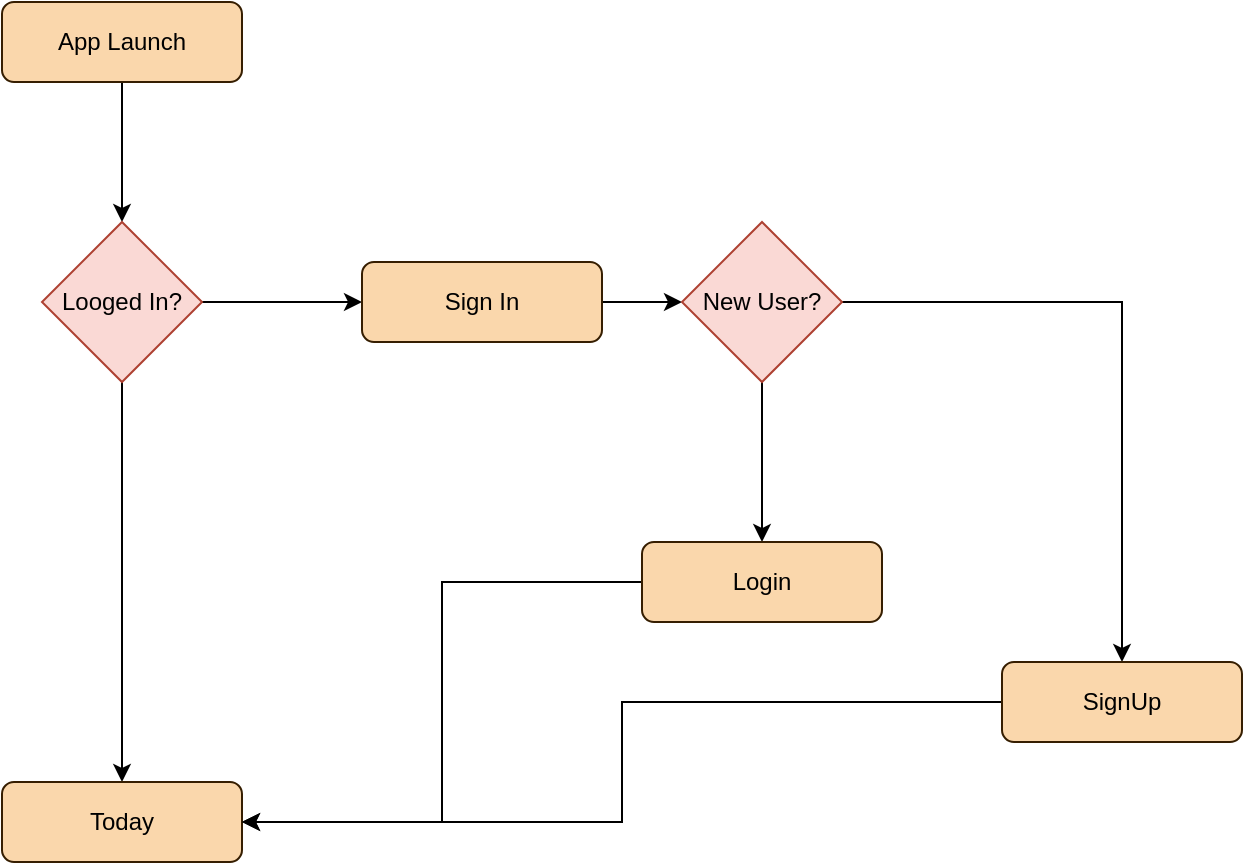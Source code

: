 <mxfile version="20.0.4" type="github">
  <diagram name="Page-1" id="c7558073-3199-34d8-9f00-42111426c3f3">
    <mxGraphModel dx="1151" dy="694" grid="1" gridSize="10" guides="1" tooltips="1" connect="1" arrows="1" fold="1" page="1" pageScale="1" pageWidth="826" pageHeight="1169" background="none" math="0" shadow="0">
      <root>
        <mxCell id="0" />
        <mxCell id="1" parent="0" />
        <mxCell id="Zyf0MMYLbGFv5g5D1PcZ-99" style="edgeStyle=orthogonalEdgeStyle;rounded=0;orthogonalLoop=1;jettySize=auto;html=1;entryX=0.5;entryY=0;entryDx=0;entryDy=0;fontColor=#000000;" edge="1" parent="1" source="Zyf0MMYLbGFv5g5D1PcZ-96" target="Zyf0MMYLbGFv5g5D1PcZ-98">
          <mxGeometry relative="1" as="geometry" />
        </mxCell>
        <mxCell id="Zyf0MMYLbGFv5g5D1PcZ-96" value="App Launch" style="rounded=1;whiteSpace=wrap;html=1;fillColor=#fad7ac;strokeColor=#361E01;fontColor=#000000;" vertex="1" parent="1">
          <mxGeometry x="350" y="30" width="120" height="40" as="geometry" />
        </mxCell>
        <mxCell id="Zyf0MMYLbGFv5g5D1PcZ-104" style="edgeStyle=orthogonalEdgeStyle;rounded=0;orthogonalLoop=1;jettySize=auto;html=1;fontColor=#FFFFFF;" edge="1" parent="1" source="Zyf0MMYLbGFv5g5D1PcZ-98">
          <mxGeometry relative="1" as="geometry">
            <mxPoint x="530" y="180" as="targetPoint" />
          </mxGeometry>
        </mxCell>
        <mxCell id="Zyf0MMYLbGFv5g5D1PcZ-114" style="edgeStyle=orthogonalEdgeStyle;rounded=0;orthogonalLoop=1;jettySize=auto;html=1;fontColor=#FFFFFF;" edge="1" parent="1" source="Zyf0MMYLbGFv5g5D1PcZ-98" target="Zyf0MMYLbGFv5g5D1PcZ-105">
          <mxGeometry relative="1" as="geometry" />
        </mxCell>
        <mxCell id="Zyf0MMYLbGFv5g5D1PcZ-98" value="Looged In?" style="rhombus;whiteSpace=wrap;html=1;strokeColor=#ae4132;fillColor=#fad9d5;fontColor=#000000;" vertex="1" parent="1">
          <mxGeometry x="370" y="140" width="80" height="80" as="geometry" />
        </mxCell>
        <mxCell id="Zyf0MMYLbGFv5g5D1PcZ-102" value="No" style="text;html=1;align=center;verticalAlign=middle;resizable=0;points=[];autosize=1;strokeColor=none;fillColor=none;fontColor=#FFFFFF;" vertex="1" parent="1">
          <mxGeometry x="453" y="150" width="40" height="30" as="geometry" />
        </mxCell>
        <mxCell id="Zyf0MMYLbGFv5g5D1PcZ-103" value="Yes" style="text;html=1;align=center;verticalAlign=middle;resizable=0;points=[];autosize=1;strokeColor=none;fillColor=none;fontColor=#FFFFFF;" vertex="1" parent="1">
          <mxGeometry x="413" y="240" width="40" height="30" as="geometry" />
        </mxCell>
        <mxCell id="Zyf0MMYLbGFv5g5D1PcZ-105" value="Today" style="rounded=1;whiteSpace=wrap;html=1;fillColor=#fad7ac;strokeColor=#361E01;fontColor=#000000;" vertex="1" parent="1">
          <mxGeometry x="350" y="420" width="120" height="40" as="geometry" />
        </mxCell>
        <mxCell id="Zyf0MMYLbGFv5g5D1PcZ-109" style="edgeStyle=orthogonalEdgeStyle;rounded=0;orthogonalLoop=1;jettySize=auto;html=1;fontColor=#FFFFFF;" edge="1" parent="1" source="Zyf0MMYLbGFv5g5D1PcZ-107" target="Zyf0MMYLbGFv5g5D1PcZ-108">
          <mxGeometry relative="1" as="geometry" />
        </mxCell>
        <mxCell id="Zyf0MMYLbGFv5g5D1PcZ-107" value="Sign In" style="rounded=1;whiteSpace=wrap;html=1;fillColor=#fad7ac;strokeColor=#361E01;fontColor=#000000;" vertex="1" parent="1">
          <mxGeometry x="530" y="160" width="120" height="40" as="geometry" />
        </mxCell>
        <mxCell id="Zyf0MMYLbGFv5g5D1PcZ-111" style="edgeStyle=orthogonalEdgeStyle;rounded=0;orthogonalLoop=1;jettySize=auto;html=1;fontColor=#FFFFFF;" edge="1" parent="1" source="Zyf0MMYLbGFv5g5D1PcZ-108" target="Zyf0MMYLbGFv5g5D1PcZ-110">
          <mxGeometry relative="1" as="geometry" />
        </mxCell>
        <mxCell id="Zyf0MMYLbGFv5g5D1PcZ-112" style="edgeStyle=orthogonalEdgeStyle;rounded=0;orthogonalLoop=1;jettySize=auto;html=1;fontColor=#FFFFFF;" edge="1" parent="1" source="Zyf0MMYLbGFv5g5D1PcZ-108">
          <mxGeometry relative="1" as="geometry">
            <mxPoint x="730" y="300" as="targetPoint" />
          </mxGeometry>
        </mxCell>
        <mxCell id="Zyf0MMYLbGFv5g5D1PcZ-108" value="New User?" style="rhombus;whiteSpace=wrap;html=1;strokeColor=#ae4132;fillColor=#fad9d5;fontColor=#000000;" vertex="1" parent="1">
          <mxGeometry x="690" y="140" width="80" height="80" as="geometry" />
        </mxCell>
        <mxCell id="Zyf0MMYLbGFv5g5D1PcZ-117" style="edgeStyle=orthogonalEdgeStyle;rounded=0;orthogonalLoop=1;jettySize=auto;html=1;entryX=1;entryY=0.5;entryDx=0;entryDy=0;fontColor=#FFFFFF;" edge="1" parent="1" source="Zyf0MMYLbGFv5g5D1PcZ-110" target="Zyf0MMYLbGFv5g5D1PcZ-105">
          <mxGeometry relative="1" as="geometry" />
        </mxCell>
        <mxCell id="Zyf0MMYLbGFv5g5D1PcZ-110" value="SignUp" style="rounded=1;whiteSpace=wrap;html=1;fillColor=#fad7ac;strokeColor=#361E01;fontColor=#000000;" vertex="1" parent="1">
          <mxGeometry x="850" y="360" width="120" height="40" as="geometry" />
        </mxCell>
        <mxCell id="Zyf0MMYLbGFv5g5D1PcZ-115" style="edgeStyle=orthogonalEdgeStyle;rounded=0;orthogonalLoop=1;jettySize=auto;html=1;entryX=1;entryY=0.5;entryDx=0;entryDy=0;fontColor=#FFFFFF;" edge="1" parent="1" source="Zyf0MMYLbGFv5g5D1PcZ-113" target="Zyf0MMYLbGFv5g5D1PcZ-105">
          <mxGeometry relative="1" as="geometry" />
        </mxCell>
        <mxCell id="Zyf0MMYLbGFv5g5D1PcZ-113" value="Login" style="rounded=1;whiteSpace=wrap;html=1;fillColor=#fad7ac;strokeColor=#361E01;fontColor=#000000;" vertex="1" parent="1">
          <mxGeometry x="670" y="300" width="120" height="40" as="geometry" />
        </mxCell>
      </root>
    </mxGraphModel>
  </diagram>
</mxfile>
